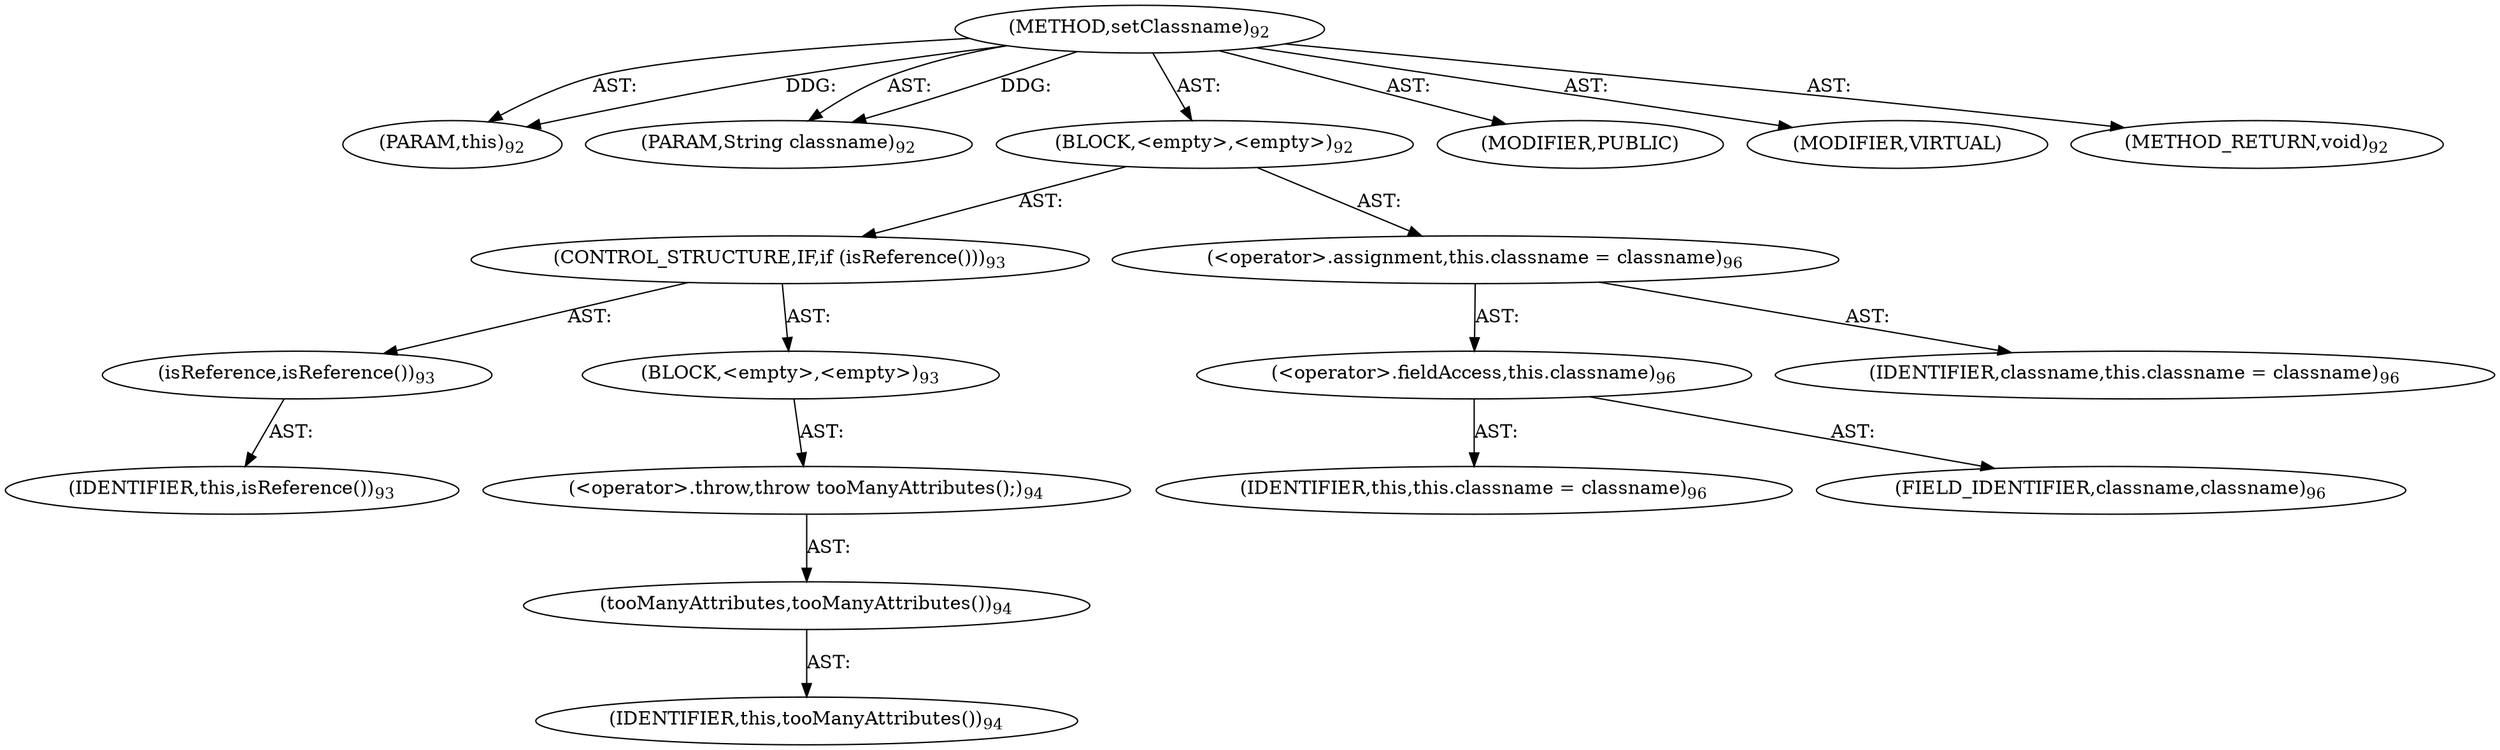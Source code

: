 digraph "setClassname" {  
"111669149698" [label = <(METHOD,setClassname)<SUB>92</SUB>> ]
"115964116993" [label = <(PARAM,this)<SUB>92</SUB>> ]
"115964117006" [label = <(PARAM,String classname)<SUB>92</SUB>> ]
"25769803779" [label = <(BLOCK,&lt;empty&gt;,&lt;empty&gt;)<SUB>92</SUB>> ]
"47244640257" [label = <(CONTROL_STRUCTURE,IF,if (isReference()))<SUB>93</SUB>> ]
"30064771088" [label = <(isReference,isReference())<SUB>93</SUB>> ]
"68719476739" [label = <(IDENTIFIER,this,isReference())<SUB>93</SUB>> ]
"25769803780" [label = <(BLOCK,&lt;empty&gt;,&lt;empty&gt;)<SUB>93</SUB>> ]
"30064771089" [label = <(&lt;operator&gt;.throw,throw tooManyAttributes();)<SUB>94</SUB>> ]
"30064771090" [label = <(tooManyAttributes,tooManyAttributes())<SUB>94</SUB>> ]
"68719476740" [label = <(IDENTIFIER,this,tooManyAttributes())<SUB>94</SUB>> ]
"30064771091" [label = <(&lt;operator&gt;.assignment,this.classname = classname)<SUB>96</SUB>> ]
"30064771092" [label = <(&lt;operator&gt;.fieldAccess,this.classname)<SUB>96</SUB>> ]
"68719476741" [label = <(IDENTIFIER,this,this.classname = classname)<SUB>96</SUB>> ]
"55834574854" [label = <(FIELD_IDENTIFIER,classname,classname)<SUB>96</SUB>> ]
"68719476783" [label = <(IDENTIFIER,classname,this.classname = classname)<SUB>96</SUB>> ]
"133143986182" [label = <(MODIFIER,PUBLIC)> ]
"133143986183" [label = <(MODIFIER,VIRTUAL)> ]
"128849018882" [label = <(METHOD_RETURN,void)<SUB>92</SUB>> ]
  "111669149698" -> "115964116993"  [ label = "AST: "] 
  "111669149698" -> "115964117006"  [ label = "AST: "] 
  "111669149698" -> "25769803779"  [ label = "AST: "] 
  "111669149698" -> "133143986182"  [ label = "AST: "] 
  "111669149698" -> "133143986183"  [ label = "AST: "] 
  "111669149698" -> "128849018882"  [ label = "AST: "] 
  "25769803779" -> "47244640257"  [ label = "AST: "] 
  "25769803779" -> "30064771091"  [ label = "AST: "] 
  "47244640257" -> "30064771088"  [ label = "AST: "] 
  "47244640257" -> "25769803780"  [ label = "AST: "] 
  "30064771088" -> "68719476739"  [ label = "AST: "] 
  "25769803780" -> "30064771089"  [ label = "AST: "] 
  "30064771089" -> "30064771090"  [ label = "AST: "] 
  "30064771090" -> "68719476740"  [ label = "AST: "] 
  "30064771091" -> "30064771092"  [ label = "AST: "] 
  "30064771091" -> "68719476783"  [ label = "AST: "] 
  "30064771092" -> "68719476741"  [ label = "AST: "] 
  "30064771092" -> "55834574854"  [ label = "AST: "] 
  "111669149698" -> "115964116993"  [ label = "DDG: "] 
  "111669149698" -> "115964117006"  [ label = "DDG: "] 
}
